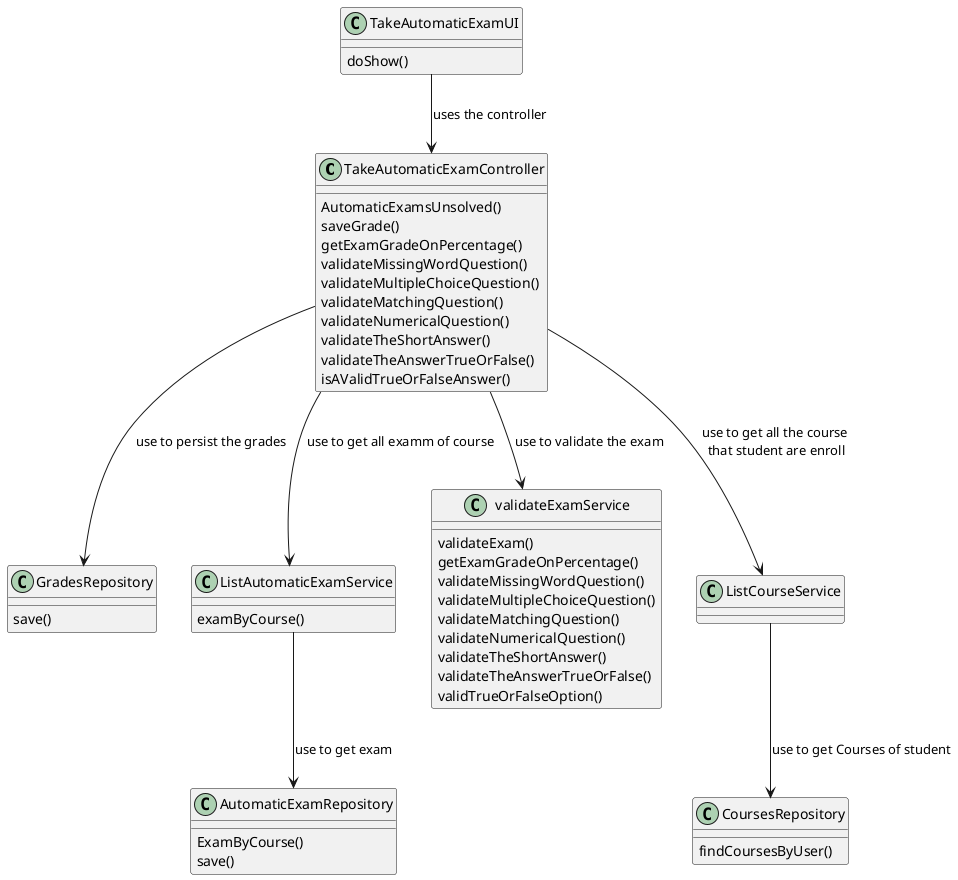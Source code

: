 @startuml


class TakeAutomaticExamController {
    AutomaticExamsUnsolved()
    saveGrade()
    getExamGradeOnPercentage()
    validateMissingWordQuestion()
    validateMultipleChoiceQuestion()
    validateMatchingQuestion()
    validateNumericalQuestion()
    validateTheShortAnswer()
    validateTheAnswerTrueOrFalse()
    isAValidTrueOrFalseAnswer()
}

class AutomaticExamRepository {
    ExamByCourse()
    save()
}

class CoursesRepository{
    findCoursesByUser()
}

class GradesRepository{
    save()
}

class ListAutomaticExamService {
    examByCourse()
}


class validateExamService{
    validateExam()
    getExamGradeOnPercentage()
    validateMissingWordQuestion()
    validateMultipleChoiceQuestion()
    validateMatchingQuestion()
    validateNumericalQuestion()
    validateTheShortAnswer()
    validateTheAnswerTrueOrFalse()
    validTrueOrFalseOption()
}

TakeAutomaticExamUI : doShow()
TakeAutomaticExamUI -down-> TakeAutomaticExamController: uses the controller

ListAutomaticExamService --> AutomaticExamRepository: use to get exam
ListCourseService --> CoursesRepository: use to get Courses of student
TakeAutomaticExamController --> validateExamService: use to validate the exam
TakeAutomaticExamController --> ListCourseService: use to get all the course\n that student are enroll
TakeAutomaticExamController --> ListAutomaticExamService: use to get all examm of course
TakeAutomaticExamController --> GradesRepository: use to persist the grades
@enduml